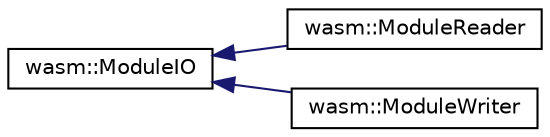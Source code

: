 digraph "Graphical Class Hierarchy"
{
  edge [fontname="Helvetica",fontsize="10",labelfontname="Helvetica",labelfontsize="10"];
  node [fontname="Helvetica",fontsize="10",shape=record];
  rankdir="LR";
  Node0 [label="wasm::ModuleIO",height=0.2,width=0.4,color="black", fillcolor="white", style="filled",URL="$classwasm_1_1_module_i_o.html"];
  Node0 -> Node1 [dir="back",color="midnightblue",fontsize="10",style="solid",fontname="Helvetica"];
  Node1 [label="wasm::ModuleReader",height=0.2,width=0.4,color="black", fillcolor="white", style="filled",URL="$classwasm_1_1_module_reader.html"];
  Node0 -> Node2 [dir="back",color="midnightblue",fontsize="10",style="solid",fontname="Helvetica"];
  Node2 [label="wasm::ModuleWriter",height=0.2,width=0.4,color="black", fillcolor="white", style="filled",URL="$classwasm_1_1_module_writer.html"];
}
